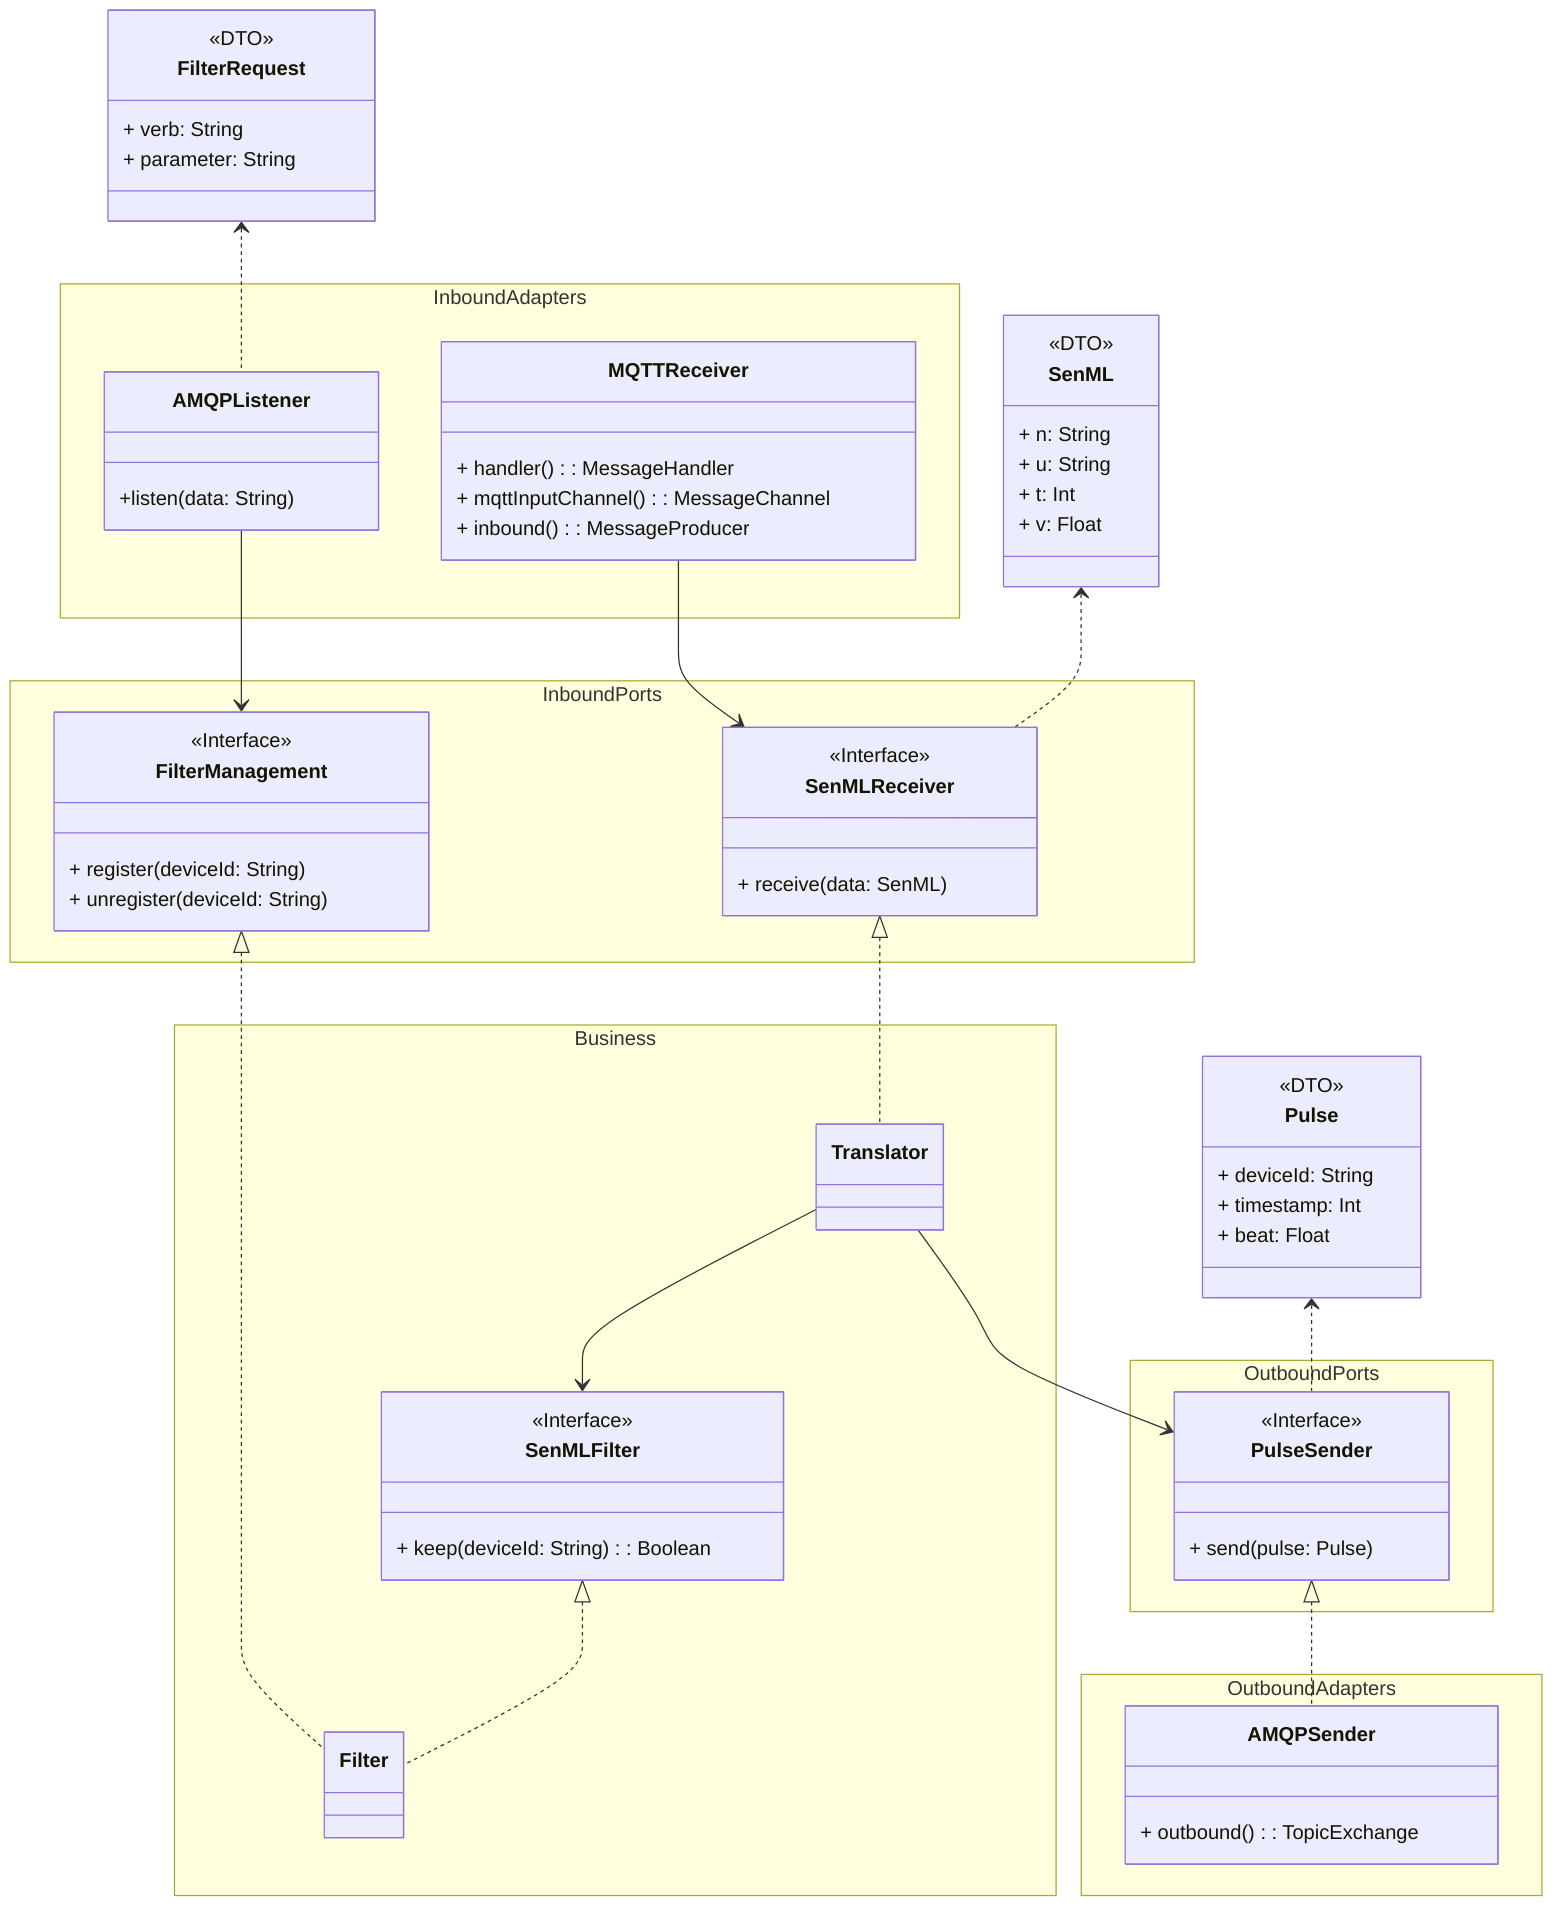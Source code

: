 classDiagram


    namespace InboundPorts {
        class SenMLReceiver {
            <<Interface>>
            + receive(data: SenML)
        }

        class FilterManagement {
            <<Interface>>
            + register(deviceId: String)
            + unregister(deviceId: String)
        }
    }

    namespace InboundAdapters {
        class MQTTReceiver {
            + handler(): MessageHandler
            + mqttInputChannel(): MessageChannel
            + inbound(): MessageProducer
        }

        class AMQPListener {
            +listen(data: String)
        }
    }

    namespace OutboundPorts {
        class PulseSender {
            <<Interface>>
            + send(pulse: Pulse)
        }
    }

    namespace OutboundAdapters {
        class AMQPSender {
            + outbound(): TopicExchange
        }
    }

    namespace Business {
        class Translator {
        }

        class Filter {
        }

        class SenMLFilter {
            <<Interface>>
            + keep(deviceId: String): Boolean
        }

    }


    class SenML {
        <<DTO>>
        + n: String
        + u: String
        + t: Int
        + v: Float
    }

    class FilterRequest {
        <<DTO>>
        + verb: String
        + parameter: String
    }

    class Pulse {
        <<DTO>>
        + deviceId: String
        + timestamp: Int
        + beat: Float
    }



    SenMLReceiver <|.. Translator
    Translator --> SenMLFilter
    FilterManagement <|.. Filter
    SenMLFilter <|.. Filter
    MQTTReceiver --> SenMLReceiver
    AMQPListener --> FilterManagement
    PulseSender <|.. AMQPSender
    Translator --> PulseSender
    SenML <.. SenMLReceiver
    Pulse <.. PulseSender
    FilterRequest <.. AMQPListener